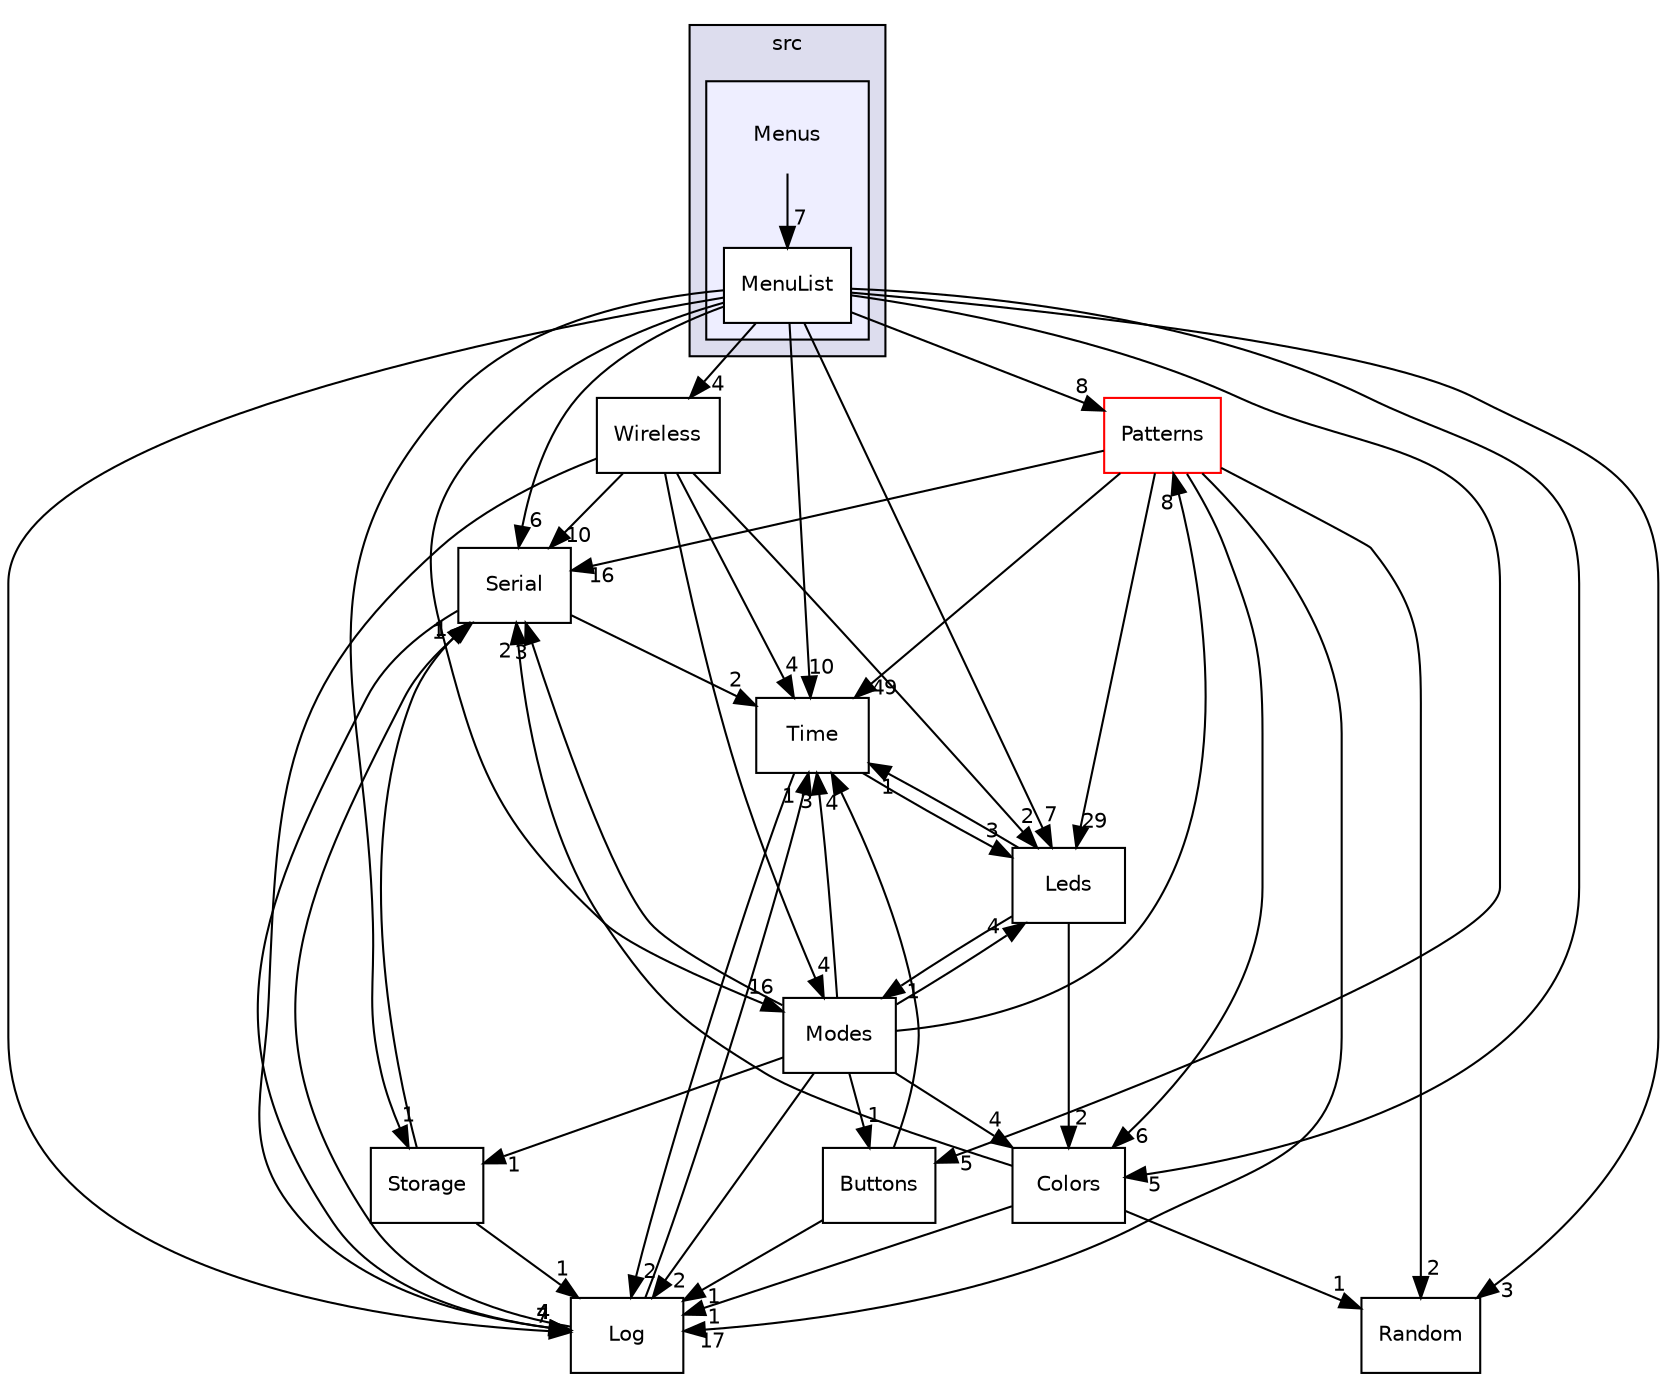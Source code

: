 digraph "VortexEngine/src/Menus" {
  bgcolor=transparent;
  compound=true
  node [ fontsize="10", fontname="Helvetica"];
  edge [ labelfontsize="10", labelfontname="Helvetica"];
  subgraph clusterdir_df02266255841645c523fab960c9ed1d {
    graph [ bgcolor="#ddddee", pencolor="black", label="src" fontname="Helvetica", fontsize="10", URL="dir_df02266255841645c523fab960c9ed1d.html"]
  subgraph clusterdir_7e4d93e079ad601e0006c23ac3d37255 {
    graph [ bgcolor="#eeeeff", pencolor="black", label="" URL="dir_7e4d93e079ad601e0006c23ac3d37255.html"];
    dir_7e4d93e079ad601e0006c23ac3d37255 [shape=plaintext label="Menus"];
    dir_64b4510cba155c652ac883383ddf0b92 [shape=box label="MenuList" color="black" fillcolor="white" style="filled" URL="dir_64b4510cba155c652ac883383ddf0b92.html"];
  }
  }
  dir_d3731d706719beb3d6001df5dcff2644 [shape=box label="Patterns" color="red" URL="dir_d3731d706719beb3d6001df5dcff2644.html"];
  dir_1d79b4615f725ce6e1b38311d89b4d4f [shape=box label="Wireless" URL="dir_1d79b4615f725ce6e1b38311d89b4d4f.html"];
  dir_cabf3d63e98569a74ecb960b83c4a15b [shape=box label="Serial" URL="dir_cabf3d63e98569a74ecb960b83c4a15b.html"];
  dir_61b212e579fd471c490a116dc3a4c8cf [shape=box label="Storage" URL="dir_61b212e579fd471c490a116dc3a4c8cf.html"];
  dir_63ce3ba067bdf35a8f7c780ac03d51a3 [shape=box label="Time" URL="dir_63ce3ba067bdf35a8f7c780ac03d51a3.html"];
  dir_4d7f8bf987ecca6ad9438e8e8937cf95 [shape=box label="Modes" URL="dir_4d7f8bf987ecca6ad9438e8e8937cf95.html"];
  dir_9a5c88f87170865d940dc95c76676edb [shape=box label="Log" URL="dir_9a5c88f87170865d940dc95c76676edb.html"];
  dir_60d51ee7315d72413f26211ac43a217e [shape=box label="Leds" URL="dir_60d51ee7315d72413f26211ac43a217e.html"];
  dir_ce91f970b513fb5ff406625265505b14 [shape=box label="Colors" URL="dir_ce91f970b513fb5ff406625265505b14.html"];
  dir_ff5a4dc0324506fcdfb8f8f681f9dae7 [shape=box label="Buttons" URL="dir_ff5a4dc0324506fcdfb8f8f681f9dae7.html"];
  dir_77968f70279e8f688919023f4af8a16f [shape=box label="Random" URL="dir_77968f70279e8f688919023f4af8a16f.html"];
  dir_d3731d706719beb3d6001df5dcff2644->dir_cabf3d63e98569a74ecb960b83c4a15b [headlabel="16", labeldistance=1.5 headhref="dir_000010_000015.html"];
  dir_d3731d706719beb3d6001df5dcff2644->dir_63ce3ba067bdf35a8f7c780ac03d51a3 [headlabel="49", labeldistance=1.5 headhref="dir_000010_000017.html"];
  dir_d3731d706719beb3d6001df5dcff2644->dir_9a5c88f87170865d940dc95c76676edb [headlabel="17", labeldistance=1.5 headhref="dir_000010_000005.html"];
  dir_d3731d706719beb3d6001df5dcff2644->dir_60d51ee7315d72413f26211ac43a217e [headlabel="29", labeldistance=1.5 headhref="dir_000010_000004.html"];
  dir_d3731d706719beb3d6001df5dcff2644->dir_ce91f970b513fb5ff406625265505b14 [headlabel="6", labeldistance=1.5 headhref="dir_000010_000003.html"];
  dir_d3731d706719beb3d6001df5dcff2644->dir_77968f70279e8f688919023f4af8a16f [headlabel="2", labeldistance=1.5 headhref="dir_000010_000014.html"];
  dir_1d79b4615f725ce6e1b38311d89b4d4f->dir_cabf3d63e98569a74ecb960b83c4a15b [headlabel="10", labeldistance=1.5 headhref="dir_000019_000015.html"];
  dir_1d79b4615f725ce6e1b38311d89b4d4f->dir_63ce3ba067bdf35a8f7c780ac03d51a3 [headlabel="4", labeldistance=1.5 headhref="dir_000019_000017.html"];
  dir_1d79b4615f725ce6e1b38311d89b4d4f->dir_4d7f8bf987ecca6ad9438e8e8937cf95 [headlabel="4", labeldistance=1.5 headhref="dir_000019_000009.html"];
  dir_1d79b4615f725ce6e1b38311d89b4d4f->dir_9a5c88f87170865d940dc95c76676edb [headlabel="4", labeldistance=1.5 headhref="dir_000019_000005.html"];
  dir_1d79b4615f725ce6e1b38311d89b4d4f->dir_60d51ee7315d72413f26211ac43a217e [headlabel="2", labeldistance=1.5 headhref="dir_000019_000004.html"];
  dir_cabf3d63e98569a74ecb960b83c4a15b->dir_63ce3ba067bdf35a8f7c780ac03d51a3 [headlabel="2", labeldistance=1.5 headhref="dir_000015_000017.html"];
  dir_cabf3d63e98569a74ecb960b83c4a15b->dir_9a5c88f87170865d940dc95c76676edb [headlabel="4", labeldistance=1.5 headhref="dir_000015_000005.html"];
  dir_61b212e579fd471c490a116dc3a4c8cf->dir_cabf3d63e98569a74ecb960b83c4a15b [headlabel="1", labeldistance=1.5 headhref="dir_000016_000015.html"];
  dir_61b212e579fd471c490a116dc3a4c8cf->dir_9a5c88f87170865d940dc95c76676edb [headlabel="1", labeldistance=1.5 headhref="dir_000016_000005.html"];
  dir_63ce3ba067bdf35a8f7c780ac03d51a3->dir_9a5c88f87170865d940dc95c76676edb [headlabel="2", labeldistance=1.5 headhref="dir_000017_000005.html"];
  dir_63ce3ba067bdf35a8f7c780ac03d51a3->dir_60d51ee7315d72413f26211ac43a217e [headlabel="3", labeldistance=1.5 headhref="dir_000017_000004.html"];
  dir_4d7f8bf987ecca6ad9438e8e8937cf95->dir_d3731d706719beb3d6001df5dcff2644 [headlabel="8", labeldistance=1.5 headhref="dir_000009_000010.html"];
  dir_4d7f8bf987ecca6ad9438e8e8937cf95->dir_cabf3d63e98569a74ecb960b83c4a15b [headlabel="3", labeldistance=1.5 headhref="dir_000009_000015.html"];
  dir_4d7f8bf987ecca6ad9438e8e8937cf95->dir_61b212e579fd471c490a116dc3a4c8cf [headlabel="1", labeldistance=1.5 headhref="dir_000009_000016.html"];
  dir_4d7f8bf987ecca6ad9438e8e8937cf95->dir_63ce3ba067bdf35a8f7c780ac03d51a3 [headlabel="3", labeldistance=1.5 headhref="dir_000009_000017.html"];
  dir_4d7f8bf987ecca6ad9438e8e8937cf95->dir_9a5c88f87170865d940dc95c76676edb [headlabel="2", labeldistance=1.5 headhref="dir_000009_000005.html"];
  dir_4d7f8bf987ecca6ad9438e8e8937cf95->dir_60d51ee7315d72413f26211ac43a217e [headlabel="4", labeldistance=1.5 headhref="dir_000009_000004.html"];
  dir_4d7f8bf987ecca6ad9438e8e8937cf95->dir_ce91f970b513fb5ff406625265505b14 [headlabel="4", labeldistance=1.5 headhref="dir_000009_000003.html"];
  dir_4d7f8bf987ecca6ad9438e8e8937cf95->dir_ff5a4dc0324506fcdfb8f8f681f9dae7 [headlabel="1", labeldistance=1.5 headhref="dir_000009_000002.html"];
  dir_9a5c88f87170865d940dc95c76676edb->dir_cabf3d63e98569a74ecb960b83c4a15b [headlabel="1", labeldistance=1.5 headhref="dir_000005_000015.html"];
  dir_9a5c88f87170865d940dc95c76676edb->dir_63ce3ba067bdf35a8f7c780ac03d51a3 [headlabel="1", labeldistance=1.5 headhref="dir_000005_000017.html"];
  dir_60d51ee7315d72413f26211ac43a217e->dir_63ce3ba067bdf35a8f7c780ac03d51a3 [headlabel="1", labeldistance=1.5 headhref="dir_000004_000017.html"];
  dir_60d51ee7315d72413f26211ac43a217e->dir_4d7f8bf987ecca6ad9438e8e8937cf95 [headlabel="1", labeldistance=1.5 headhref="dir_000004_000009.html"];
  dir_60d51ee7315d72413f26211ac43a217e->dir_ce91f970b513fb5ff406625265505b14 [headlabel="2", labeldistance=1.5 headhref="dir_000004_000003.html"];
  dir_64b4510cba155c652ac883383ddf0b92->dir_d3731d706719beb3d6001df5dcff2644 [headlabel="8", labeldistance=1.5 headhref="dir_000008_000010.html"];
  dir_64b4510cba155c652ac883383ddf0b92->dir_1d79b4615f725ce6e1b38311d89b4d4f [headlabel="4", labeldistance=1.5 headhref="dir_000008_000019.html"];
  dir_64b4510cba155c652ac883383ddf0b92->dir_cabf3d63e98569a74ecb960b83c4a15b [headlabel="6", labeldistance=1.5 headhref="dir_000008_000015.html"];
  dir_64b4510cba155c652ac883383ddf0b92->dir_61b212e579fd471c490a116dc3a4c8cf [headlabel="1", labeldistance=1.5 headhref="dir_000008_000016.html"];
  dir_64b4510cba155c652ac883383ddf0b92->dir_63ce3ba067bdf35a8f7c780ac03d51a3 [headlabel="10", labeldistance=1.5 headhref="dir_000008_000017.html"];
  dir_64b4510cba155c652ac883383ddf0b92->dir_4d7f8bf987ecca6ad9438e8e8937cf95 [headlabel="16", labeldistance=1.5 headhref="dir_000008_000009.html"];
  dir_64b4510cba155c652ac883383ddf0b92->dir_9a5c88f87170865d940dc95c76676edb [headlabel="7", labeldistance=1.5 headhref="dir_000008_000005.html"];
  dir_64b4510cba155c652ac883383ddf0b92->dir_60d51ee7315d72413f26211ac43a217e [headlabel="7", labeldistance=1.5 headhref="dir_000008_000004.html"];
  dir_64b4510cba155c652ac883383ddf0b92->dir_ce91f970b513fb5ff406625265505b14 [headlabel="5", labeldistance=1.5 headhref="dir_000008_000003.html"];
  dir_64b4510cba155c652ac883383ddf0b92->dir_ff5a4dc0324506fcdfb8f8f681f9dae7 [headlabel="5", labeldistance=1.5 headhref="dir_000008_000002.html"];
  dir_64b4510cba155c652ac883383ddf0b92->dir_77968f70279e8f688919023f4af8a16f [headlabel="3", labeldistance=1.5 headhref="dir_000008_000014.html"];
  dir_ce91f970b513fb5ff406625265505b14->dir_cabf3d63e98569a74ecb960b83c4a15b [headlabel="2", labeldistance=1.5 headhref="dir_000003_000015.html"];
  dir_ce91f970b513fb5ff406625265505b14->dir_9a5c88f87170865d940dc95c76676edb [headlabel="1", labeldistance=1.5 headhref="dir_000003_000005.html"];
  dir_ce91f970b513fb5ff406625265505b14->dir_77968f70279e8f688919023f4af8a16f [headlabel="1", labeldistance=1.5 headhref="dir_000003_000014.html"];
  dir_7e4d93e079ad601e0006c23ac3d37255->dir_64b4510cba155c652ac883383ddf0b92 [headlabel="7", labeldistance=1.5 headhref="dir_000007_000008.html"];
  dir_ff5a4dc0324506fcdfb8f8f681f9dae7->dir_63ce3ba067bdf35a8f7c780ac03d51a3 [headlabel="4", labeldistance=1.5 headhref="dir_000002_000017.html"];
  dir_ff5a4dc0324506fcdfb8f8f681f9dae7->dir_9a5c88f87170865d940dc95c76676edb [headlabel="1", labeldistance=1.5 headhref="dir_000002_000005.html"];
}
